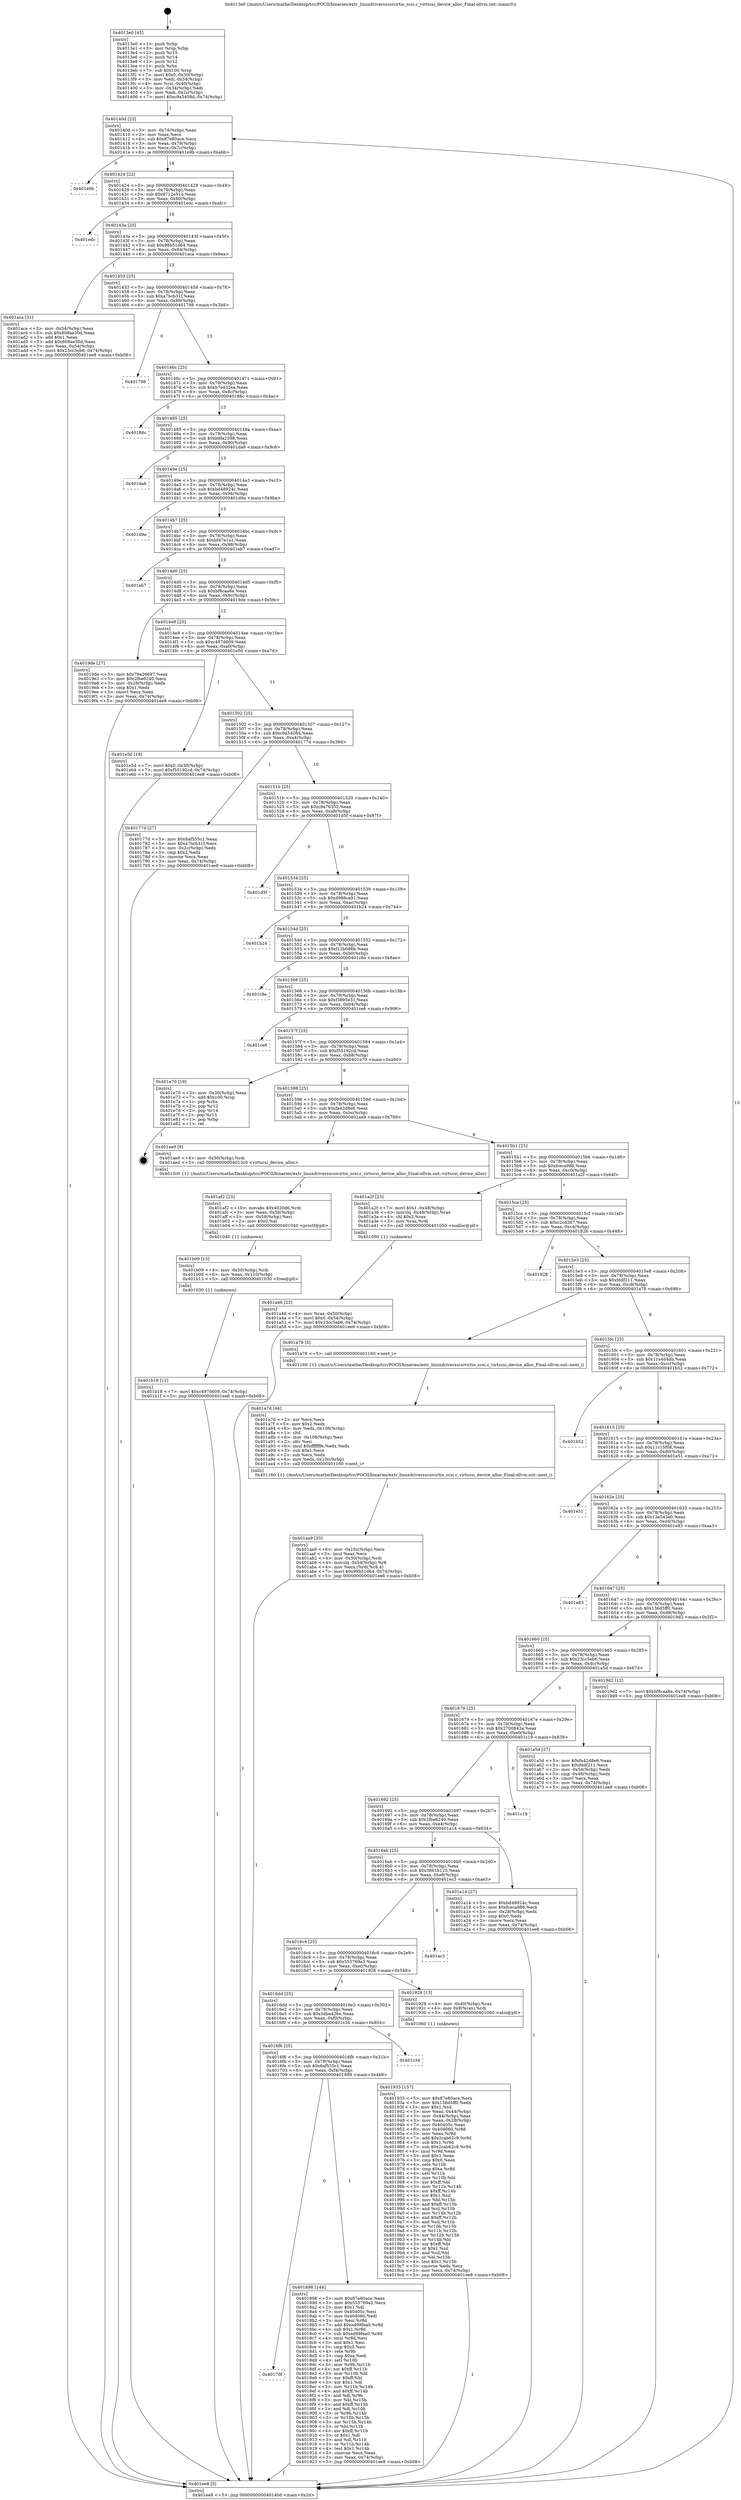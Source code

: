 digraph "0x4013e0" {
  label = "0x4013e0 (/mnt/c/Users/mathe/Desktop/tcc/POCII/binaries/extr_linuxdriversscsivirtio_scsi.c_virtscsi_device_alloc_Final-ollvm.out::main(0))"
  labelloc = "t"
  node[shape=record]

  Entry [label="",width=0.3,height=0.3,shape=circle,fillcolor=black,style=filled]
  "0x40140d" [label="{
     0x40140d [23]\l
     | [instrs]\l
     &nbsp;&nbsp;0x40140d \<+3\>: mov -0x74(%rbp),%eax\l
     &nbsp;&nbsp;0x401410 \<+2\>: mov %eax,%ecx\l
     &nbsp;&nbsp;0x401412 \<+6\>: sub $0x87e80ace,%ecx\l
     &nbsp;&nbsp;0x401418 \<+3\>: mov %eax,-0x78(%rbp)\l
     &nbsp;&nbsp;0x40141b \<+3\>: mov %ecx,-0x7c(%rbp)\l
     &nbsp;&nbsp;0x40141e \<+6\>: je 0000000000401e9b \<main+0xabb\>\l
  }"]
  "0x401e9b" [label="{
     0x401e9b\l
  }", style=dashed]
  "0x401424" [label="{
     0x401424 [22]\l
     | [instrs]\l
     &nbsp;&nbsp;0x401424 \<+5\>: jmp 0000000000401429 \<main+0x49\>\l
     &nbsp;&nbsp;0x401429 \<+3\>: mov -0x78(%rbp),%eax\l
     &nbsp;&nbsp;0x40142c \<+5\>: sub $0x9712e514,%eax\l
     &nbsp;&nbsp;0x401431 \<+3\>: mov %eax,-0x80(%rbp)\l
     &nbsp;&nbsp;0x401434 \<+6\>: je 0000000000401edc \<main+0xafc\>\l
  }"]
  Exit [label="",width=0.3,height=0.3,shape=circle,fillcolor=black,style=filled,peripheries=2]
  "0x401edc" [label="{
     0x401edc\l
  }", style=dashed]
  "0x40143a" [label="{
     0x40143a [25]\l
     | [instrs]\l
     &nbsp;&nbsp;0x40143a \<+5\>: jmp 000000000040143f \<main+0x5f\>\l
     &nbsp;&nbsp;0x40143f \<+3\>: mov -0x78(%rbp),%eax\l
     &nbsp;&nbsp;0x401442 \<+5\>: sub $0x98b51d64,%eax\l
     &nbsp;&nbsp;0x401447 \<+6\>: mov %eax,-0x84(%rbp)\l
     &nbsp;&nbsp;0x40144d \<+6\>: je 0000000000401aca \<main+0x6ea\>\l
  }"]
  "0x401b18" [label="{
     0x401b18 [12]\l
     | [instrs]\l
     &nbsp;&nbsp;0x401b18 \<+7\>: movl $0xc497d609,-0x74(%rbp)\l
     &nbsp;&nbsp;0x401b1f \<+5\>: jmp 0000000000401ee8 \<main+0xb08\>\l
  }"]
  "0x401aca" [label="{
     0x401aca [31]\l
     | [instrs]\l
     &nbsp;&nbsp;0x401aca \<+3\>: mov -0x54(%rbp),%eax\l
     &nbsp;&nbsp;0x401acd \<+5\>: sub $0x808ae30d,%eax\l
     &nbsp;&nbsp;0x401ad2 \<+3\>: add $0x1,%eax\l
     &nbsp;&nbsp;0x401ad5 \<+5\>: add $0x808ae30d,%eax\l
     &nbsp;&nbsp;0x401ada \<+3\>: mov %eax,-0x54(%rbp)\l
     &nbsp;&nbsp;0x401add \<+7\>: movl $0x23cc5eb6,-0x74(%rbp)\l
     &nbsp;&nbsp;0x401ae4 \<+5\>: jmp 0000000000401ee8 \<main+0xb08\>\l
  }"]
  "0x401453" [label="{
     0x401453 [25]\l
     | [instrs]\l
     &nbsp;&nbsp;0x401453 \<+5\>: jmp 0000000000401458 \<main+0x78\>\l
     &nbsp;&nbsp;0x401458 \<+3\>: mov -0x78(%rbp),%eax\l
     &nbsp;&nbsp;0x40145b \<+5\>: sub $0xa7bcb31f,%eax\l
     &nbsp;&nbsp;0x401460 \<+6\>: mov %eax,-0x88(%rbp)\l
     &nbsp;&nbsp;0x401466 \<+6\>: je 0000000000401798 \<main+0x3b8\>\l
  }"]
  "0x401b09" [label="{
     0x401b09 [15]\l
     | [instrs]\l
     &nbsp;&nbsp;0x401b09 \<+4\>: mov -0x50(%rbp),%rdi\l
     &nbsp;&nbsp;0x401b0d \<+6\>: mov %eax,-0x110(%rbp)\l
     &nbsp;&nbsp;0x401b13 \<+5\>: call 0000000000401030 \<free@plt\>\l
     | [calls]\l
     &nbsp;&nbsp;0x401030 \{1\} (unknown)\l
  }"]
  "0x401798" [label="{
     0x401798\l
  }", style=dashed]
  "0x40146c" [label="{
     0x40146c [25]\l
     | [instrs]\l
     &nbsp;&nbsp;0x40146c \<+5\>: jmp 0000000000401471 \<main+0x91\>\l
     &nbsp;&nbsp;0x401471 \<+3\>: mov -0x78(%rbp),%eax\l
     &nbsp;&nbsp;0x401474 \<+5\>: sub $0xb7e432ea,%eax\l
     &nbsp;&nbsp;0x401479 \<+6\>: mov %eax,-0x8c(%rbp)\l
     &nbsp;&nbsp;0x40147f \<+6\>: je 000000000040188c \<main+0x4ac\>\l
  }"]
  "0x401af2" [label="{
     0x401af2 [23]\l
     | [instrs]\l
     &nbsp;&nbsp;0x401af2 \<+10\>: movabs $0x4020d6,%rdi\l
     &nbsp;&nbsp;0x401afc \<+3\>: mov %eax,-0x58(%rbp)\l
     &nbsp;&nbsp;0x401aff \<+3\>: mov -0x58(%rbp),%esi\l
     &nbsp;&nbsp;0x401b02 \<+2\>: mov $0x0,%al\l
     &nbsp;&nbsp;0x401b04 \<+5\>: call 0000000000401040 \<printf@plt\>\l
     | [calls]\l
     &nbsp;&nbsp;0x401040 \{1\} (unknown)\l
  }"]
  "0x40188c" [label="{
     0x40188c\l
  }", style=dashed]
  "0x401485" [label="{
     0x401485 [25]\l
     | [instrs]\l
     &nbsp;&nbsp;0x401485 \<+5\>: jmp 000000000040148a \<main+0xaa\>\l
     &nbsp;&nbsp;0x40148a \<+3\>: mov -0x78(%rbp),%eax\l
     &nbsp;&nbsp;0x40148d \<+5\>: sub $0xb8fa2398,%eax\l
     &nbsp;&nbsp;0x401492 \<+6\>: mov %eax,-0x90(%rbp)\l
     &nbsp;&nbsp;0x401498 \<+6\>: je 0000000000401da6 \<main+0x9c6\>\l
  }"]
  "0x401aa9" [label="{
     0x401aa9 [33]\l
     | [instrs]\l
     &nbsp;&nbsp;0x401aa9 \<+6\>: mov -0x10c(%rbp),%ecx\l
     &nbsp;&nbsp;0x401aaf \<+3\>: imul %eax,%ecx\l
     &nbsp;&nbsp;0x401ab2 \<+4\>: mov -0x50(%rbp),%rdi\l
     &nbsp;&nbsp;0x401ab6 \<+4\>: movslq -0x54(%rbp),%r8\l
     &nbsp;&nbsp;0x401aba \<+4\>: mov %ecx,(%rdi,%r8,4)\l
     &nbsp;&nbsp;0x401abe \<+7\>: movl $0x98b51d64,-0x74(%rbp)\l
     &nbsp;&nbsp;0x401ac5 \<+5\>: jmp 0000000000401ee8 \<main+0xb08\>\l
  }"]
  "0x401da6" [label="{
     0x401da6\l
  }", style=dashed]
  "0x40149e" [label="{
     0x40149e [25]\l
     | [instrs]\l
     &nbsp;&nbsp;0x40149e \<+5\>: jmp 00000000004014a3 \<main+0xc3\>\l
     &nbsp;&nbsp;0x4014a3 \<+3\>: mov -0x78(%rbp),%eax\l
     &nbsp;&nbsp;0x4014a6 \<+5\>: sub $0xbd48924c,%eax\l
     &nbsp;&nbsp;0x4014ab \<+6\>: mov %eax,-0x94(%rbp)\l
     &nbsp;&nbsp;0x4014b1 \<+6\>: je 0000000000401d9a \<main+0x9ba\>\l
  }"]
  "0x401a7d" [label="{
     0x401a7d [44]\l
     | [instrs]\l
     &nbsp;&nbsp;0x401a7d \<+2\>: xor %ecx,%ecx\l
     &nbsp;&nbsp;0x401a7f \<+5\>: mov $0x2,%edx\l
     &nbsp;&nbsp;0x401a84 \<+6\>: mov %edx,-0x108(%rbp)\l
     &nbsp;&nbsp;0x401a8a \<+1\>: cltd\l
     &nbsp;&nbsp;0x401a8b \<+6\>: mov -0x108(%rbp),%esi\l
     &nbsp;&nbsp;0x401a91 \<+2\>: idiv %esi\l
     &nbsp;&nbsp;0x401a93 \<+6\>: imul $0xfffffffe,%edx,%edx\l
     &nbsp;&nbsp;0x401a99 \<+3\>: sub $0x1,%ecx\l
     &nbsp;&nbsp;0x401a9c \<+2\>: sub %ecx,%edx\l
     &nbsp;&nbsp;0x401a9e \<+6\>: mov %edx,-0x10c(%rbp)\l
     &nbsp;&nbsp;0x401aa4 \<+5\>: call 0000000000401160 \<next_i\>\l
     | [calls]\l
     &nbsp;&nbsp;0x401160 \{1\} (/mnt/c/Users/mathe/Desktop/tcc/POCII/binaries/extr_linuxdriversscsivirtio_scsi.c_virtscsi_device_alloc_Final-ollvm.out::next_i)\l
  }"]
  "0x401d9a" [label="{
     0x401d9a\l
  }", style=dashed]
  "0x4014b7" [label="{
     0x4014b7 [25]\l
     | [instrs]\l
     &nbsp;&nbsp;0x4014b7 \<+5\>: jmp 00000000004014bc \<main+0xdc\>\l
     &nbsp;&nbsp;0x4014bc \<+3\>: mov -0x78(%rbp),%eax\l
     &nbsp;&nbsp;0x4014bf \<+5\>: sub $0xbf47e1a1,%eax\l
     &nbsp;&nbsp;0x4014c4 \<+6\>: mov %eax,-0x98(%rbp)\l
     &nbsp;&nbsp;0x4014ca \<+6\>: je 0000000000401eb7 \<main+0xad7\>\l
  }"]
  "0x401a46" [label="{
     0x401a46 [23]\l
     | [instrs]\l
     &nbsp;&nbsp;0x401a46 \<+4\>: mov %rax,-0x50(%rbp)\l
     &nbsp;&nbsp;0x401a4a \<+7\>: movl $0x0,-0x54(%rbp)\l
     &nbsp;&nbsp;0x401a51 \<+7\>: movl $0x23cc5eb6,-0x74(%rbp)\l
     &nbsp;&nbsp;0x401a58 \<+5\>: jmp 0000000000401ee8 \<main+0xb08\>\l
  }"]
  "0x401eb7" [label="{
     0x401eb7\l
  }", style=dashed]
  "0x4014d0" [label="{
     0x4014d0 [25]\l
     | [instrs]\l
     &nbsp;&nbsp;0x4014d0 \<+5\>: jmp 00000000004014d5 \<main+0xf5\>\l
     &nbsp;&nbsp;0x4014d5 \<+3\>: mov -0x78(%rbp),%eax\l
     &nbsp;&nbsp;0x4014d8 \<+5\>: sub $0xbf8caa8e,%eax\l
     &nbsp;&nbsp;0x4014dd \<+6\>: mov %eax,-0x9c(%rbp)\l
     &nbsp;&nbsp;0x4014e3 \<+6\>: je 00000000004019de \<main+0x5fe\>\l
  }"]
  "0x401935" [label="{
     0x401935 [157]\l
     | [instrs]\l
     &nbsp;&nbsp;0x401935 \<+5\>: mov $0x87e80ace,%ecx\l
     &nbsp;&nbsp;0x40193a \<+5\>: mov $0x156d5ff0,%edx\l
     &nbsp;&nbsp;0x40193f \<+3\>: mov $0x1,%sil\l
     &nbsp;&nbsp;0x401942 \<+3\>: mov %eax,-0x44(%rbp)\l
     &nbsp;&nbsp;0x401945 \<+3\>: mov -0x44(%rbp),%eax\l
     &nbsp;&nbsp;0x401948 \<+3\>: mov %eax,-0x28(%rbp)\l
     &nbsp;&nbsp;0x40194b \<+7\>: mov 0x40405c,%eax\l
     &nbsp;&nbsp;0x401952 \<+8\>: mov 0x404060,%r8d\l
     &nbsp;&nbsp;0x40195a \<+3\>: mov %eax,%r9d\l
     &nbsp;&nbsp;0x40195d \<+7\>: add $0x2cab62c9,%r9d\l
     &nbsp;&nbsp;0x401964 \<+4\>: sub $0x1,%r9d\l
     &nbsp;&nbsp;0x401968 \<+7\>: sub $0x2cab62c9,%r9d\l
     &nbsp;&nbsp;0x40196f \<+4\>: imul %r9d,%eax\l
     &nbsp;&nbsp;0x401973 \<+3\>: and $0x1,%eax\l
     &nbsp;&nbsp;0x401976 \<+3\>: cmp $0x0,%eax\l
     &nbsp;&nbsp;0x401979 \<+4\>: sete %r10b\l
     &nbsp;&nbsp;0x40197d \<+4\>: cmp $0xa,%r8d\l
     &nbsp;&nbsp;0x401981 \<+4\>: setl %r11b\l
     &nbsp;&nbsp;0x401985 \<+3\>: mov %r10b,%bl\l
     &nbsp;&nbsp;0x401988 \<+3\>: xor $0xff,%bl\l
     &nbsp;&nbsp;0x40198b \<+3\>: mov %r11b,%r14b\l
     &nbsp;&nbsp;0x40198e \<+4\>: xor $0xff,%r14b\l
     &nbsp;&nbsp;0x401992 \<+4\>: xor $0x1,%sil\l
     &nbsp;&nbsp;0x401996 \<+3\>: mov %bl,%r15b\l
     &nbsp;&nbsp;0x401999 \<+4\>: and $0xff,%r15b\l
     &nbsp;&nbsp;0x40199d \<+3\>: and %sil,%r10b\l
     &nbsp;&nbsp;0x4019a0 \<+3\>: mov %r14b,%r12b\l
     &nbsp;&nbsp;0x4019a3 \<+4\>: and $0xff,%r12b\l
     &nbsp;&nbsp;0x4019a7 \<+3\>: and %sil,%r11b\l
     &nbsp;&nbsp;0x4019aa \<+3\>: or %r10b,%r15b\l
     &nbsp;&nbsp;0x4019ad \<+3\>: or %r11b,%r12b\l
     &nbsp;&nbsp;0x4019b0 \<+3\>: xor %r12b,%r15b\l
     &nbsp;&nbsp;0x4019b3 \<+3\>: or %r14b,%bl\l
     &nbsp;&nbsp;0x4019b6 \<+3\>: xor $0xff,%bl\l
     &nbsp;&nbsp;0x4019b9 \<+4\>: or $0x1,%sil\l
     &nbsp;&nbsp;0x4019bd \<+3\>: and %sil,%bl\l
     &nbsp;&nbsp;0x4019c0 \<+3\>: or %bl,%r15b\l
     &nbsp;&nbsp;0x4019c3 \<+4\>: test $0x1,%r15b\l
     &nbsp;&nbsp;0x4019c7 \<+3\>: cmovne %edx,%ecx\l
     &nbsp;&nbsp;0x4019ca \<+3\>: mov %ecx,-0x74(%rbp)\l
     &nbsp;&nbsp;0x4019cd \<+5\>: jmp 0000000000401ee8 \<main+0xb08\>\l
  }"]
  "0x4019de" [label="{
     0x4019de [27]\l
     | [instrs]\l
     &nbsp;&nbsp;0x4019de \<+5\>: mov $0x79a26697,%eax\l
     &nbsp;&nbsp;0x4019e3 \<+5\>: mov $0x2fbe6240,%ecx\l
     &nbsp;&nbsp;0x4019e8 \<+3\>: mov -0x28(%rbp),%edx\l
     &nbsp;&nbsp;0x4019eb \<+3\>: cmp $0x1,%edx\l
     &nbsp;&nbsp;0x4019ee \<+3\>: cmovl %ecx,%eax\l
     &nbsp;&nbsp;0x4019f1 \<+3\>: mov %eax,-0x74(%rbp)\l
     &nbsp;&nbsp;0x4019f4 \<+5\>: jmp 0000000000401ee8 \<main+0xb08\>\l
  }"]
  "0x4014e9" [label="{
     0x4014e9 [25]\l
     | [instrs]\l
     &nbsp;&nbsp;0x4014e9 \<+5\>: jmp 00000000004014ee \<main+0x10e\>\l
     &nbsp;&nbsp;0x4014ee \<+3\>: mov -0x78(%rbp),%eax\l
     &nbsp;&nbsp;0x4014f1 \<+5\>: sub $0xc497d609,%eax\l
     &nbsp;&nbsp;0x4014f6 \<+6\>: mov %eax,-0xa0(%rbp)\l
     &nbsp;&nbsp;0x4014fc \<+6\>: je 0000000000401e5d \<main+0xa7d\>\l
  }"]
  "0x40170f" [label="{
     0x40170f\l
  }", style=dashed]
  "0x401e5d" [label="{
     0x401e5d [19]\l
     | [instrs]\l
     &nbsp;&nbsp;0x401e5d \<+7\>: movl $0x0,-0x30(%rbp)\l
     &nbsp;&nbsp;0x401e64 \<+7\>: movl $0xf55192cd,-0x74(%rbp)\l
     &nbsp;&nbsp;0x401e6b \<+5\>: jmp 0000000000401ee8 \<main+0xb08\>\l
  }"]
  "0x401502" [label="{
     0x401502 [25]\l
     | [instrs]\l
     &nbsp;&nbsp;0x401502 \<+5\>: jmp 0000000000401507 \<main+0x127\>\l
     &nbsp;&nbsp;0x401507 \<+3\>: mov -0x78(%rbp),%eax\l
     &nbsp;&nbsp;0x40150a \<+5\>: sub $0xc9a5408d,%eax\l
     &nbsp;&nbsp;0x40150f \<+6\>: mov %eax,-0xa4(%rbp)\l
     &nbsp;&nbsp;0x401515 \<+6\>: je 000000000040177d \<main+0x39d\>\l
  }"]
  "0x401898" [label="{
     0x401898 [144]\l
     | [instrs]\l
     &nbsp;&nbsp;0x401898 \<+5\>: mov $0x87e80ace,%eax\l
     &nbsp;&nbsp;0x40189d \<+5\>: mov $0x553769a3,%ecx\l
     &nbsp;&nbsp;0x4018a2 \<+2\>: mov $0x1,%dl\l
     &nbsp;&nbsp;0x4018a4 \<+7\>: mov 0x40405c,%esi\l
     &nbsp;&nbsp;0x4018ab \<+7\>: mov 0x404060,%edi\l
     &nbsp;&nbsp;0x4018b2 \<+3\>: mov %esi,%r8d\l
     &nbsp;&nbsp;0x4018b5 \<+7\>: add $0xed99fea0,%r8d\l
     &nbsp;&nbsp;0x4018bc \<+4\>: sub $0x1,%r8d\l
     &nbsp;&nbsp;0x4018c0 \<+7\>: sub $0xed99fea0,%r8d\l
     &nbsp;&nbsp;0x4018c7 \<+4\>: imul %r8d,%esi\l
     &nbsp;&nbsp;0x4018cb \<+3\>: and $0x1,%esi\l
     &nbsp;&nbsp;0x4018ce \<+3\>: cmp $0x0,%esi\l
     &nbsp;&nbsp;0x4018d1 \<+4\>: sete %r9b\l
     &nbsp;&nbsp;0x4018d5 \<+3\>: cmp $0xa,%edi\l
     &nbsp;&nbsp;0x4018d8 \<+4\>: setl %r10b\l
     &nbsp;&nbsp;0x4018dc \<+3\>: mov %r9b,%r11b\l
     &nbsp;&nbsp;0x4018df \<+4\>: xor $0xff,%r11b\l
     &nbsp;&nbsp;0x4018e3 \<+3\>: mov %r10b,%bl\l
     &nbsp;&nbsp;0x4018e6 \<+3\>: xor $0xff,%bl\l
     &nbsp;&nbsp;0x4018e9 \<+3\>: xor $0x1,%dl\l
     &nbsp;&nbsp;0x4018ec \<+3\>: mov %r11b,%r14b\l
     &nbsp;&nbsp;0x4018ef \<+4\>: and $0xff,%r14b\l
     &nbsp;&nbsp;0x4018f3 \<+3\>: and %dl,%r9b\l
     &nbsp;&nbsp;0x4018f6 \<+3\>: mov %bl,%r15b\l
     &nbsp;&nbsp;0x4018f9 \<+4\>: and $0xff,%r15b\l
     &nbsp;&nbsp;0x4018fd \<+3\>: and %dl,%r10b\l
     &nbsp;&nbsp;0x401900 \<+3\>: or %r9b,%r14b\l
     &nbsp;&nbsp;0x401903 \<+3\>: or %r10b,%r15b\l
     &nbsp;&nbsp;0x401906 \<+3\>: xor %r15b,%r14b\l
     &nbsp;&nbsp;0x401909 \<+3\>: or %bl,%r11b\l
     &nbsp;&nbsp;0x40190c \<+4\>: xor $0xff,%r11b\l
     &nbsp;&nbsp;0x401910 \<+3\>: or $0x1,%dl\l
     &nbsp;&nbsp;0x401913 \<+3\>: and %dl,%r11b\l
     &nbsp;&nbsp;0x401916 \<+3\>: or %r11b,%r14b\l
     &nbsp;&nbsp;0x401919 \<+4\>: test $0x1,%r14b\l
     &nbsp;&nbsp;0x40191d \<+3\>: cmovne %ecx,%eax\l
     &nbsp;&nbsp;0x401920 \<+3\>: mov %eax,-0x74(%rbp)\l
     &nbsp;&nbsp;0x401923 \<+5\>: jmp 0000000000401ee8 \<main+0xb08\>\l
  }"]
  "0x40177d" [label="{
     0x40177d [27]\l
     | [instrs]\l
     &nbsp;&nbsp;0x40177d \<+5\>: mov $0x6af555c1,%eax\l
     &nbsp;&nbsp;0x401782 \<+5\>: mov $0xa7bcb31f,%ecx\l
     &nbsp;&nbsp;0x401787 \<+3\>: mov -0x2c(%rbp),%edx\l
     &nbsp;&nbsp;0x40178a \<+3\>: cmp $0x2,%edx\l
     &nbsp;&nbsp;0x40178d \<+3\>: cmovne %ecx,%eax\l
     &nbsp;&nbsp;0x401790 \<+3\>: mov %eax,-0x74(%rbp)\l
     &nbsp;&nbsp;0x401793 \<+5\>: jmp 0000000000401ee8 \<main+0xb08\>\l
  }"]
  "0x40151b" [label="{
     0x40151b [25]\l
     | [instrs]\l
     &nbsp;&nbsp;0x40151b \<+5\>: jmp 0000000000401520 \<main+0x140\>\l
     &nbsp;&nbsp;0x401520 \<+3\>: mov -0x78(%rbp),%eax\l
     &nbsp;&nbsp;0x401523 \<+5\>: sub $0xc9a76352,%eax\l
     &nbsp;&nbsp;0x401528 \<+6\>: mov %eax,-0xa8(%rbp)\l
     &nbsp;&nbsp;0x40152e \<+6\>: je 0000000000401d5f \<main+0x97f\>\l
  }"]
  "0x401ee8" [label="{
     0x401ee8 [5]\l
     | [instrs]\l
     &nbsp;&nbsp;0x401ee8 \<+5\>: jmp 000000000040140d \<main+0x2d\>\l
  }"]
  "0x4013e0" [label="{
     0x4013e0 [45]\l
     | [instrs]\l
     &nbsp;&nbsp;0x4013e0 \<+1\>: push %rbp\l
     &nbsp;&nbsp;0x4013e1 \<+3\>: mov %rsp,%rbp\l
     &nbsp;&nbsp;0x4013e4 \<+2\>: push %r15\l
     &nbsp;&nbsp;0x4013e6 \<+2\>: push %r14\l
     &nbsp;&nbsp;0x4013e8 \<+2\>: push %r12\l
     &nbsp;&nbsp;0x4013ea \<+1\>: push %rbx\l
     &nbsp;&nbsp;0x4013eb \<+7\>: sub $0x100,%rsp\l
     &nbsp;&nbsp;0x4013f2 \<+7\>: movl $0x0,-0x30(%rbp)\l
     &nbsp;&nbsp;0x4013f9 \<+3\>: mov %edi,-0x34(%rbp)\l
     &nbsp;&nbsp;0x4013fc \<+4\>: mov %rsi,-0x40(%rbp)\l
     &nbsp;&nbsp;0x401400 \<+3\>: mov -0x34(%rbp),%edi\l
     &nbsp;&nbsp;0x401403 \<+3\>: mov %edi,-0x2c(%rbp)\l
     &nbsp;&nbsp;0x401406 \<+7\>: movl $0xc9a5408d,-0x74(%rbp)\l
  }"]
  "0x4016f6" [label="{
     0x4016f6 [25]\l
     | [instrs]\l
     &nbsp;&nbsp;0x4016f6 \<+5\>: jmp 00000000004016fb \<main+0x31b\>\l
     &nbsp;&nbsp;0x4016fb \<+3\>: mov -0x78(%rbp),%eax\l
     &nbsp;&nbsp;0x4016fe \<+5\>: sub $0x6af555c1,%eax\l
     &nbsp;&nbsp;0x401703 \<+6\>: mov %eax,-0xf4(%rbp)\l
     &nbsp;&nbsp;0x401709 \<+6\>: je 0000000000401898 \<main+0x4b8\>\l
  }"]
  "0x401d5f" [label="{
     0x401d5f\l
  }", style=dashed]
  "0x401534" [label="{
     0x401534 [25]\l
     | [instrs]\l
     &nbsp;&nbsp;0x401534 \<+5\>: jmp 0000000000401539 \<main+0x159\>\l
     &nbsp;&nbsp;0x401539 \<+3\>: mov -0x78(%rbp),%eax\l
     &nbsp;&nbsp;0x40153c \<+5\>: sub $0xd988ca91,%eax\l
     &nbsp;&nbsp;0x401541 \<+6\>: mov %eax,-0xac(%rbp)\l
     &nbsp;&nbsp;0x401547 \<+6\>: je 0000000000401b24 \<main+0x744\>\l
  }"]
  "0x401c34" [label="{
     0x401c34\l
  }", style=dashed]
  "0x401b24" [label="{
     0x401b24\l
  }", style=dashed]
  "0x40154d" [label="{
     0x40154d [25]\l
     | [instrs]\l
     &nbsp;&nbsp;0x40154d \<+5\>: jmp 0000000000401552 \<main+0x172\>\l
     &nbsp;&nbsp;0x401552 \<+3\>: mov -0x78(%rbp),%eax\l
     &nbsp;&nbsp;0x401555 \<+5\>: sub $0xf12b086b,%eax\l
     &nbsp;&nbsp;0x40155a \<+6\>: mov %eax,-0xb0(%rbp)\l
     &nbsp;&nbsp;0x401560 \<+6\>: je 0000000000401c8e \<main+0x8ae\>\l
  }"]
  "0x4016dd" [label="{
     0x4016dd [25]\l
     | [instrs]\l
     &nbsp;&nbsp;0x4016dd \<+5\>: jmp 00000000004016e2 \<main+0x302\>\l
     &nbsp;&nbsp;0x4016e2 \<+3\>: mov -0x78(%rbp),%eax\l
     &nbsp;&nbsp;0x4016e5 \<+5\>: sub $0x5dbe426e,%eax\l
     &nbsp;&nbsp;0x4016ea \<+6\>: mov %eax,-0xf0(%rbp)\l
     &nbsp;&nbsp;0x4016f0 \<+6\>: je 0000000000401c34 \<main+0x854\>\l
  }"]
  "0x401c8e" [label="{
     0x401c8e\l
  }", style=dashed]
  "0x401566" [label="{
     0x401566 [25]\l
     | [instrs]\l
     &nbsp;&nbsp;0x401566 \<+5\>: jmp 000000000040156b \<main+0x18b\>\l
     &nbsp;&nbsp;0x40156b \<+3\>: mov -0x78(%rbp),%eax\l
     &nbsp;&nbsp;0x40156e \<+5\>: sub $0xf3895e31,%eax\l
     &nbsp;&nbsp;0x401573 \<+6\>: mov %eax,-0xb4(%rbp)\l
     &nbsp;&nbsp;0x401579 \<+6\>: je 0000000000401ce6 \<main+0x906\>\l
  }"]
  "0x401928" [label="{
     0x401928 [13]\l
     | [instrs]\l
     &nbsp;&nbsp;0x401928 \<+4\>: mov -0x40(%rbp),%rax\l
     &nbsp;&nbsp;0x40192c \<+4\>: mov 0x8(%rax),%rdi\l
     &nbsp;&nbsp;0x401930 \<+5\>: call 0000000000401060 \<atoi@plt\>\l
     | [calls]\l
     &nbsp;&nbsp;0x401060 \{1\} (unknown)\l
  }"]
  "0x401ce6" [label="{
     0x401ce6\l
  }", style=dashed]
  "0x40157f" [label="{
     0x40157f [25]\l
     | [instrs]\l
     &nbsp;&nbsp;0x40157f \<+5\>: jmp 0000000000401584 \<main+0x1a4\>\l
     &nbsp;&nbsp;0x401584 \<+3\>: mov -0x78(%rbp),%eax\l
     &nbsp;&nbsp;0x401587 \<+5\>: sub $0xf55192cd,%eax\l
     &nbsp;&nbsp;0x40158c \<+6\>: mov %eax,-0xb8(%rbp)\l
     &nbsp;&nbsp;0x401592 \<+6\>: je 0000000000401e70 \<main+0xa90\>\l
  }"]
  "0x4016c4" [label="{
     0x4016c4 [25]\l
     | [instrs]\l
     &nbsp;&nbsp;0x4016c4 \<+5\>: jmp 00000000004016c9 \<main+0x2e9\>\l
     &nbsp;&nbsp;0x4016c9 \<+3\>: mov -0x78(%rbp),%eax\l
     &nbsp;&nbsp;0x4016cc \<+5\>: sub $0x553769a3,%eax\l
     &nbsp;&nbsp;0x4016d1 \<+6\>: mov %eax,-0xec(%rbp)\l
     &nbsp;&nbsp;0x4016d7 \<+6\>: je 0000000000401928 \<main+0x548\>\l
  }"]
  "0x401e70" [label="{
     0x401e70 [19]\l
     | [instrs]\l
     &nbsp;&nbsp;0x401e70 \<+3\>: mov -0x30(%rbp),%eax\l
     &nbsp;&nbsp;0x401e73 \<+7\>: add $0x100,%rsp\l
     &nbsp;&nbsp;0x401e7a \<+1\>: pop %rbx\l
     &nbsp;&nbsp;0x401e7b \<+2\>: pop %r12\l
     &nbsp;&nbsp;0x401e7d \<+2\>: pop %r14\l
     &nbsp;&nbsp;0x401e7f \<+2\>: pop %r15\l
     &nbsp;&nbsp;0x401e81 \<+1\>: pop %rbp\l
     &nbsp;&nbsp;0x401e82 \<+1\>: ret\l
  }"]
  "0x401598" [label="{
     0x401598 [25]\l
     | [instrs]\l
     &nbsp;&nbsp;0x401598 \<+5\>: jmp 000000000040159d \<main+0x1bd\>\l
     &nbsp;&nbsp;0x40159d \<+3\>: mov -0x78(%rbp),%eax\l
     &nbsp;&nbsp;0x4015a0 \<+5\>: sub $0xfa42d8e6,%eax\l
     &nbsp;&nbsp;0x4015a5 \<+6\>: mov %eax,-0xbc(%rbp)\l
     &nbsp;&nbsp;0x4015ab \<+6\>: je 0000000000401ae9 \<main+0x709\>\l
  }"]
  "0x401ec3" [label="{
     0x401ec3\l
  }", style=dashed]
  "0x401ae9" [label="{
     0x401ae9 [9]\l
     | [instrs]\l
     &nbsp;&nbsp;0x401ae9 \<+4\>: mov -0x50(%rbp),%rdi\l
     &nbsp;&nbsp;0x401aed \<+5\>: call 00000000004013c0 \<virtscsi_device_alloc\>\l
     | [calls]\l
     &nbsp;&nbsp;0x4013c0 \{1\} (/mnt/c/Users/mathe/Desktop/tcc/POCII/binaries/extr_linuxdriversscsivirtio_scsi.c_virtscsi_device_alloc_Final-ollvm.out::virtscsi_device_alloc)\l
  }"]
  "0x4015b1" [label="{
     0x4015b1 [25]\l
     | [instrs]\l
     &nbsp;&nbsp;0x4015b1 \<+5\>: jmp 00000000004015b6 \<main+0x1d6\>\l
     &nbsp;&nbsp;0x4015b6 \<+3\>: mov -0x78(%rbp),%eax\l
     &nbsp;&nbsp;0x4015b9 \<+5\>: sub $0xfceca986,%eax\l
     &nbsp;&nbsp;0x4015be \<+6\>: mov %eax,-0xc0(%rbp)\l
     &nbsp;&nbsp;0x4015c4 \<+6\>: je 0000000000401a2f \<main+0x64f\>\l
  }"]
  "0x4016ab" [label="{
     0x4016ab [25]\l
     | [instrs]\l
     &nbsp;&nbsp;0x4016ab \<+5\>: jmp 00000000004016b0 \<main+0x2d0\>\l
     &nbsp;&nbsp;0x4016b0 \<+3\>: mov -0x78(%rbp),%eax\l
     &nbsp;&nbsp;0x4016b3 \<+5\>: sub $0x3861b123,%eax\l
     &nbsp;&nbsp;0x4016b8 \<+6\>: mov %eax,-0xe8(%rbp)\l
     &nbsp;&nbsp;0x4016be \<+6\>: je 0000000000401ec3 \<main+0xae3\>\l
  }"]
  "0x401a2f" [label="{
     0x401a2f [23]\l
     | [instrs]\l
     &nbsp;&nbsp;0x401a2f \<+7\>: movl $0x1,-0x48(%rbp)\l
     &nbsp;&nbsp;0x401a36 \<+4\>: movslq -0x48(%rbp),%rax\l
     &nbsp;&nbsp;0x401a3a \<+4\>: shl $0x2,%rax\l
     &nbsp;&nbsp;0x401a3e \<+3\>: mov %rax,%rdi\l
     &nbsp;&nbsp;0x401a41 \<+5\>: call 0000000000401050 \<malloc@plt\>\l
     | [calls]\l
     &nbsp;&nbsp;0x401050 \{1\} (unknown)\l
  }"]
  "0x4015ca" [label="{
     0x4015ca [25]\l
     | [instrs]\l
     &nbsp;&nbsp;0x4015ca \<+5\>: jmp 00000000004015cf \<main+0x1ef\>\l
     &nbsp;&nbsp;0x4015cf \<+3\>: mov -0x78(%rbp),%eax\l
     &nbsp;&nbsp;0x4015d2 \<+5\>: sub $0xc2cd3b7,%eax\l
     &nbsp;&nbsp;0x4015d7 \<+6\>: mov %eax,-0xc4(%rbp)\l
     &nbsp;&nbsp;0x4015dd \<+6\>: je 0000000000401828 \<main+0x448\>\l
  }"]
  "0x401a14" [label="{
     0x401a14 [27]\l
     | [instrs]\l
     &nbsp;&nbsp;0x401a14 \<+5\>: mov $0xbd48924c,%eax\l
     &nbsp;&nbsp;0x401a19 \<+5\>: mov $0xfceca986,%ecx\l
     &nbsp;&nbsp;0x401a1e \<+3\>: mov -0x28(%rbp),%edx\l
     &nbsp;&nbsp;0x401a21 \<+3\>: cmp $0x0,%edx\l
     &nbsp;&nbsp;0x401a24 \<+3\>: cmove %ecx,%eax\l
     &nbsp;&nbsp;0x401a27 \<+3\>: mov %eax,-0x74(%rbp)\l
     &nbsp;&nbsp;0x401a2a \<+5\>: jmp 0000000000401ee8 \<main+0xb08\>\l
  }"]
  "0x401828" [label="{
     0x401828\l
  }", style=dashed]
  "0x4015e3" [label="{
     0x4015e3 [25]\l
     | [instrs]\l
     &nbsp;&nbsp;0x4015e3 \<+5\>: jmp 00000000004015e8 \<main+0x208\>\l
     &nbsp;&nbsp;0x4015e8 \<+3\>: mov -0x78(%rbp),%eax\l
     &nbsp;&nbsp;0x4015eb \<+5\>: sub $0xfddf211,%eax\l
     &nbsp;&nbsp;0x4015f0 \<+6\>: mov %eax,-0xc8(%rbp)\l
     &nbsp;&nbsp;0x4015f6 \<+6\>: je 0000000000401a78 \<main+0x698\>\l
  }"]
  "0x401692" [label="{
     0x401692 [25]\l
     | [instrs]\l
     &nbsp;&nbsp;0x401692 \<+5\>: jmp 0000000000401697 \<main+0x2b7\>\l
     &nbsp;&nbsp;0x401697 \<+3\>: mov -0x78(%rbp),%eax\l
     &nbsp;&nbsp;0x40169a \<+5\>: sub $0x2fbe6240,%eax\l
     &nbsp;&nbsp;0x40169f \<+6\>: mov %eax,-0xe4(%rbp)\l
     &nbsp;&nbsp;0x4016a5 \<+6\>: je 0000000000401a14 \<main+0x634\>\l
  }"]
  "0x401a78" [label="{
     0x401a78 [5]\l
     | [instrs]\l
     &nbsp;&nbsp;0x401a78 \<+5\>: call 0000000000401160 \<next_i\>\l
     | [calls]\l
     &nbsp;&nbsp;0x401160 \{1\} (/mnt/c/Users/mathe/Desktop/tcc/POCII/binaries/extr_linuxdriversscsivirtio_scsi.c_virtscsi_device_alloc_Final-ollvm.out::next_i)\l
  }"]
  "0x4015fc" [label="{
     0x4015fc [25]\l
     | [instrs]\l
     &nbsp;&nbsp;0x4015fc \<+5\>: jmp 0000000000401601 \<main+0x221\>\l
     &nbsp;&nbsp;0x401601 \<+3\>: mov -0x78(%rbp),%eax\l
     &nbsp;&nbsp;0x401604 \<+5\>: sub $0x11a4d4db,%eax\l
     &nbsp;&nbsp;0x401609 \<+6\>: mov %eax,-0xcc(%rbp)\l
     &nbsp;&nbsp;0x40160f \<+6\>: je 0000000000401b52 \<main+0x772\>\l
  }"]
  "0x401c19" [label="{
     0x401c19\l
  }", style=dashed]
  "0x401b52" [label="{
     0x401b52\l
  }", style=dashed]
  "0x401615" [label="{
     0x401615 [25]\l
     | [instrs]\l
     &nbsp;&nbsp;0x401615 \<+5\>: jmp 000000000040161a \<main+0x23a\>\l
     &nbsp;&nbsp;0x40161a \<+3\>: mov -0x78(%rbp),%eax\l
     &nbsp;&nbsp;0x40161d \<+5\>: sub $0x11c15f08,%eax\l
     &nbsp;&nbsp;0x401622 \<+6\>: mov %eax,-0xd0(%rbp)\l
     &nbsp;&nbsp;0x401628 \<+6\>: je 0000000000401e51 \<main+0xa71\>\l
  }"]
  "0x401679" [label="{
     0x401679 [25]\l
     | [instrs]\l
     &nbsp;&nbsp;0x401679 \<+5\>: jmp 000000000040167e \<main+0x29e\>\l
     &nbsp;&nbsp;0x40167e \<+3\>: mov -0x78(%rbp),%eax\l
     &nbsp;&nbsp;0x401681 \<+5\>: sub $0x2700843a,%eax\l
     &nbsp;&nbsp;0x401686 \<+6\>: mov %eax,-0xe0(%rbp)\l
     &nbsp;&nbsp;0x40168c \<+6\>: je 0000000000401c19 \<main+0x839\>\l
  }"]
  "0x401e51" [label="{
     0x401e51\l
  }", style=dashed]
  "0x40162e" [label="{
     0x40162e [25]\l
     | [instrs]\l
     &nbsp;&nbsp;0x40162e \<+5\>: jmp 0000000000401633 \<main+0x253\>\l
     &nbsp;&nbsp;0x401633 \<+3\>: mov -0x78(%rbp),%eax\l
     &nbsp;&nbsp;0x401636 \<+5\>: sub $0x13e543e0,%eax\l
     &nbsp;&nbsp;0x40163b \<+6\>: mov %eax,-0xd4(%rbp)\l
     &nbsp;&nbsp;0x401641 \<+6\>: je 0000000000401e83 \<main+0xaa3\>\l
  }"]
  "0x401a5d" [label="{
     0x401a5d [27]\l
     | [instrs]\l
     &nbsp;&nbsp;0x401a5d \<+5\>: mov $0xfa42d8e6,%eax\l
     &nbsp;&nbsp;0x401a62 \<+5\>: mov $0xfddf211,%ecx\l
     &nbsp;&nbsp;0x401a67 \<+3\>: mov -0x54(%rbp),%edx\l
     &nbsp;&nbsp;0x401a6a \<+3\>: cmp -0x48(%rbp),%edx\l
     &nbsp;&nbsp;0x401a6d \<+3\>: cmovl %ecx,%eax\l
     &nbsp;&nbsp;0x401a70 \<+3\>: mov %eax,-0x74(%rbp)\l
     &nbsp;&nbsp;0x401a73 \<+5\>: jmp 0000000000401ee8 \<main+0xb08\>\l
  }"]
  "0x401e83" [label="{
     0x401e83\l
  }", style=dashed]
  "0x401647" [label="{
     0x401647 [25]\l
     | [instrs]\l
     &nbsp;&nbsp;0x401647 \<+5\>: jmp 000000000040164c \<main+0x26c\>\l
     &nbsp;&nbsp;0x40164c \<+3\>: mov -0x78(%rbp),%eax\l
     &nbsp;&nbsp;0x40164f \<+5\>: sub $0x156d5ff0,%eax\l
     &nbsp;&nbsp;0x401654 \<+6\>: mov %eax,-0xd8(%rbp)\l
     &nbsp;&nbsp;0x40165a \<+6\>: je 00000000004019d2 \<main+0x5f2\>\l
  }"]
  "0x401660" [label="{
     0x401660 [25]\l
     | [instrs]\l
     &nbsp;&nbsp;0x401660 \<+5\>: jmp 0000000000401665 \<main+0x285\>\l
     &nbsp;&nbsp;0x401665 \<+3\>: mov -0x78(%rbp),%eax\l
     &nbsp;&nbsp;0x401668 \<+5\>: sub $0x23cc5eb6,%eax\l
     &nbsp;&nbsp;0x40166d \<+6\>: mov %eax,-0xdc(%rbp)\l
     &nbsp;&nbsp;0x401673 \<+6\>: je 0000000000401a5d \<main+0x67d\>\l
  }"]
  "0x4019d2" [label="{
     0x4019d2 [12]\l
     | [instrs]\l
     &nbsp;&nbsp;0x4019d2 \<+7\>: movl $0xbf8caa8e,-0x74(%rbp)\l
     &nbsp;&nbsp;0x4019d9 \<+5\>: jmp 0000000000401ee8 \<main+0xb08\>\l
  }"]
  Entry -> "0x4013e0" [label=" 1"]
  "0x40140d" -> "0x401e9b" [label=" 0"]
  "0x40140d" -> "0x401424" [label=" 14"]
  "0x401e70" -> Exit [label=" 1"]
  "0x401424" -> "0x401edc" [label=" 0"]
  "0x401424" -> "0x40143a" [label=" 14"]
  "0x401e5d" -> "0x401ee8" [label=" 1"]
  "0x40143a" -> "0x401aca" [label=" 1"]
  "0x40143a" -> "0x401453" [label=" 13"]
  "0x401b18" -> "0x401ee8" [label=" 1"]
  "0x401453" -> "0x401798" [label=" 0"]
  "0x401453" -> "0x40146c" [label=" 13"]
  "0x401b09" -> "0x401b18" [label=" 1"]
  "0x40146c" -> "0x40188c" [label=" 0"]
  "0x40146c" -> "0x401485" [label=" 13"]
  "0x401af2" -> "0x401b09" [label=" 1"]
  "0x401485" -> "0x401da6" [label=" 0"]
  "0x401485" -> "0x40149e" [label=" 13"]
  "0x401ae9" -> "0x401af2" [label=" 1"]
  "0x40149e" -> "0x401d9a" [label=" 0"]
  "0x40149e" -> "0x4014b7" [label=" 13"]
  "0x401aca" -> "0x401ee8" [label=" 1"]
  "0x4014b7" -> "0x401eb7" [label=" 0"]
  "0x4014b7" -> "0x4014d0" [label=" 13"]
  "0x401aa9" -> "0x401ee8" [label=" 1"]
  "0x4014d0" -> "0x4019de" [label=" 1"]
  "0x4014d0" -> "0x4014e9" [label=" 12"]
  "0x401a7d" -> "0x401aa9" [label=" 1"]
  "0x4014e9" -> "0x401e5d" [label=" 1"]
  "0x4014e9" -> "0x401502" [label=" 11"]
  "0x401a78" -> "0x401a7d" [label=" 1"]
  "0x401502" -> "0x40177d" [label=" 1"]
  "0x401502" -> "0x40151b" [label=" 10"]
  "0x40177d" -> "0x401ee8" [label=" 1"]
  "0x4013e0" -> "0x40140d" [label=" 1"]
  "0x401ee8" -> "0x40140d" [label=" 13"]
  "0x401a5d" -> "0x401ee8" [label=" 2"]
  "0x40151b" -> "0x401d5f" [label=" 0"]
  "0x40151b" -> "0x401534" [label=" 10"]
  "0x401a2f" -> "0x401a46" [label=" 1"]
  "0x401534" -> "0x401b24" [label=" 0"]
  "0x401534" -> "0x40154d" [label=" 10"]
  "0x401a14" -> "0x401ee8" [label=" 1"]
  "0x40154d" -> "0x401c8e" [label=" 0"]
  "0x40154d" -> "0x401566" [label=" 10"]
  "0x4019d2" -> "0x401ee8" [label=" 1"]
  "0x401566" -> "0x401ce6" [label=" 0"]
  "0x401566" -> "0x40157f" [label=" 10"]
  "0x401935" -> "0x401ee8" [label=" 1"]
  "0x40157f" -> "0x401e70" [label=" 1"]
  "0x40157f" -> "0x401598" [label=" 9"]
  "0x401898" -> "0x401ee8" [label=" 1"]
  "0x401598" -> "0x401ae9" [label=" 1"]
  "0x401598" -> "0x4015b1" [label=" 8"]
  "0x4016f6" -> "0x40170f" [label=" 0"]
  "0x4015b1" -> "0x401a2f" [label=" 1"]
  "0x4015b1" -> "0x4015ca" [label=" 7"]
  "0x401a46" -> "0x401ee8" [label=" 1"]
  "0x4015ca" -> "0x401828" [label=" 0"]
  "0x4015ca" -> "0x4015e3" [label=" 7"]
  "0x4016dd" -> "0x4016f6" [label=" 1"]
  "0x4015e3" -> "0x401a78" [label=" 1"]
  "0x4015e3" -> "0x4015fc" [label=" 6"]
  "0x4019de" -> "0x401ee8" [label=" 1"]
  "0x4015fc" -> "0x401b52" [label=" 0"]
  "0x4015fc" -> "0x401615" [label=" 6"]
  "0x4016c4" -> "0x4016dd" [label=" 1"]
  "0x401615" -> "0x401e51" [label=" 0"]
  "0x401615" -> "0x40162e" [label=" 6"]
  "0x401928" -> "0x401935" [label=" 1"]
  "0x40162e" -> "0x401e83" [label=" 0"]
  "0x40162e" -> "0x401647" [label=" 6"]
  "0x4016ab" -> "0x4016c4" [label=" 2"]
  "0x401647" -> "0x4019d2" [label=" 1"]
  "0x401647" -> "0x401660" [label=" 5"]
  "0x4016ab" -> "0x401ec3" [label=" 0"]
  "0x401660" -> "0x401a5d" [label=" 2"]
  "0x401660" -> "0x401679" [label=" 3"]
  "0x4016c4" -> "0x401928" [label=" 1"]
  "0x401679" -> "0x401c19" [label=" 0"]
  "0x401679" -> "0x401692" [label=" 3"]
  "0x4016dd" -> "0x401c34" [label=" 0"]
  "0x401692" -> "0x401a14" [label=" 1"]
  "0x401692" -> "0x4016ab" [label=" 2"]
  "0x4016f6" -> "0x401898" [label=" 1"]
}
